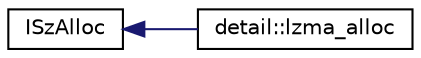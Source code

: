 digraph "Graphical Class Hierarchy"
{
 // LATEX_PDF_SIZE
  edge [fontname="Helvetica",fontsize="10",labelfontname="Helvetica",labelfontsize="10"];
  node [fontname="Helvetica",fontsize="10",shape=record];
  rankdir="LR";
  Node0 [label="ISzAlloc",height=0.2,width=0.4,color="black", fillcolor="white", style="filled",URL="$struct_i_sz_alloc.html",tooltip=" "];
  Node0 -> Node1 [dir="back",color="midnightblue",fontsize="10",style="solid",fontname="Helvetica"];
  Node1 [label="detail::lzma_alloc",height=0.2,width=0.4,color="black", fillcolor="white", style="filled",URL="$classdetail_1_1lzma__alloc.html",tooltip=" "];
}
